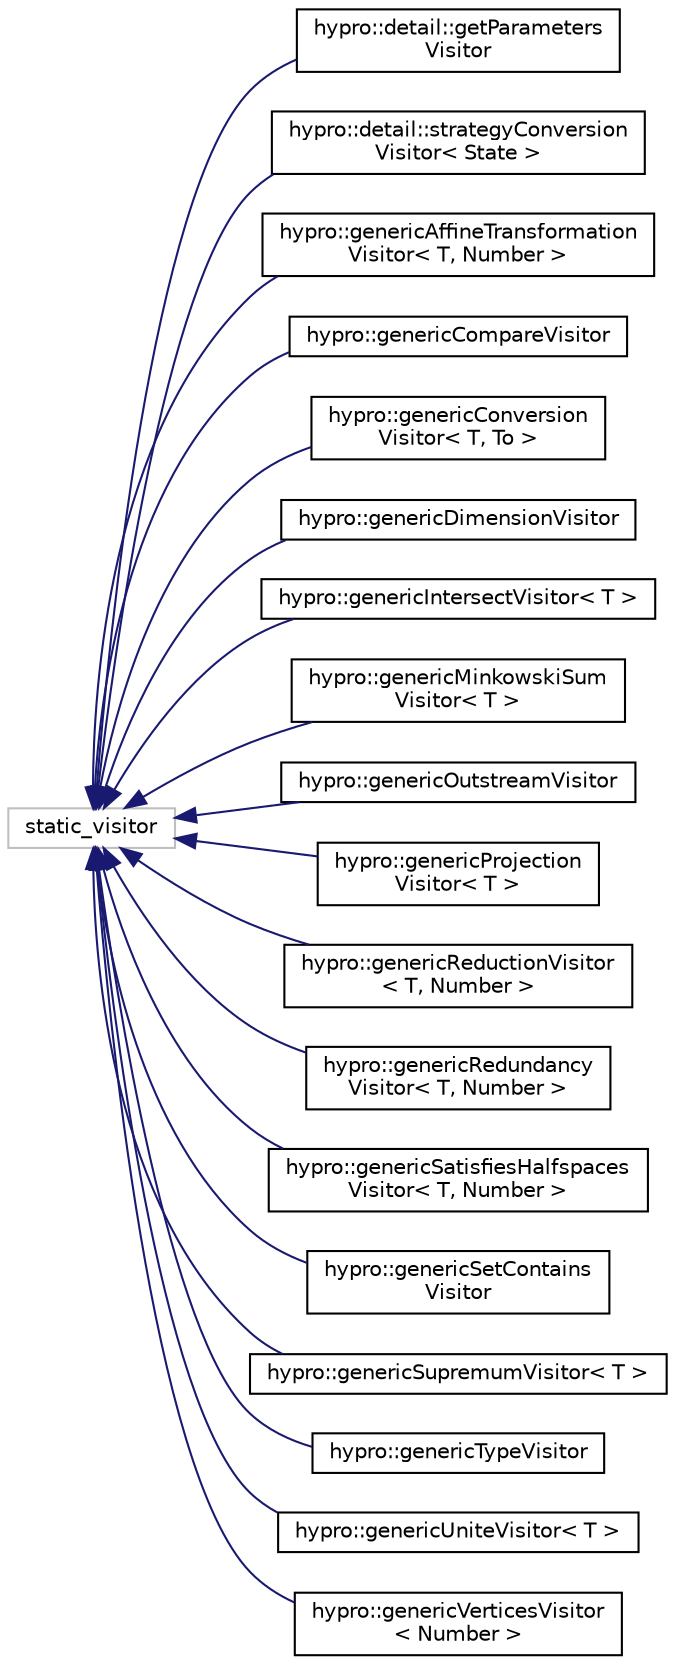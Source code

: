 digraph "Graphical Class Hierarchy"
{
  edge [fontname="Helvetica",fontsize="10",labelfontname="Helvetica",labelfontsize="10"];
  node [fontname="Helvetica",fontsize="10",shape=record];
  rankdir="LR";
  Node1 [label="static_visitor",height=0.2,width=0.4,color="grey75", fillcolor="white", style="filled"];
  Node1 -> Node2 [dir="back",color="midnightblue",fontsize="10",style="solid",fontname="Helvetica"];
  Node2 [label="hypro::detail::getParameters\lVisitor",height=0.2,width=0.4,color="black", fillcolor="white", style="filled",URL="$structhypro_1_1detail_1_1getParametersVisitor.html"];
  Node1 -> Node3 [dir="back",color="midnightblue",fontsize="10",style="solid",fontname="Helvetica"];
  Node3 [label="hypro::detail::strategyConversion\lVisitor\< State \>",height=0.2,width=0.4,color="black", fillcolor="white", style="filled",URL="$structhypro_1_1detail_1_1strategyConversionVisitor.html"];
  Node1 -> Node4 [dir="back",color="midnightblue",fontsize="10",style="solid",fontname="Helvetica"];
  Node4 [label="hypro::genericAffineTransformation\lVisitor\< T, Number \>",height=0.2,width=0.4,color="black", fillcolor="white", style="filled",URL="$classhypro_1_1genericAffineTransformationVisitor.html"];
  Node1 -> Node5 [dir="back",color="midnightblue",fontsize="10",style="solid",fontname="Helvetica"];
  Node5 [label="hypro::genericCompareVisitor",height=0.2,width=0.4,color="black", fillcolor="white", style="filled",URL="$classhypro_1_1genericCompareVisitor.html"];
  Node1 -> Node6 [dir="back",color="midnightblue",fontsize="10",style="solid",fontname="Helvetica"];
  Node6 [label="hypro::genericConversion\lVisitor\< T, To \>",height=0.2,width=0.4,color="black", fillcolor="white", style="filled",URL="$classhypro_1_1genericConversionVisitor.html"];
  Node1 -> Node7 [dir="back",color="midnightblue",fontsize="10",style="solid",fontname="Helvetica"];
  Node7 [label="hypro::genericDimensionVisitor",height=0.2,width=0.4,color="black", fillcolor="white", style="filled",URL="$classhypro_1_1genericDimensionVisitor.html"];
  Node1 -> Node8 [dir="back",color="midnightblue",fontsize="10",style="solid",fontname="Helvetica"];
  Node8 [label="hypro::genericIntersectVisitor\< T \>",height=0.2,width=0.4,color="black", fillcolor="white", style="filled",URL="$classhypro_1_1genericIntersectVisitor.html"];
  Node1 -> Node9 [dir="back",color="midnightblue",fontsize="10",style="solid",fontname="Helvetica"];
  Node9 [label="hypro::genericMinkowskiSum\lVisitor\< T \>",height=0.2,width=0.4,color="black", fillcolor="white", style="filled",URL="$classhypro_1_1genericMinkowskiSumVisitor.html"];
  Node1 -> Node10 [dir="back",color="midnightblue",fontsize="10",style="solid",fontname="Helvetica"];
  Node10 [label="hypro::genericOutstreamVisitor",height=0.2,width=0.4,color="black", fillcolor="white", style="filled",URL="$classhypro_1_1genericOutstreamVisitor.html"];
  Node1 -> Node11 [dir="back",color="midnightblue",fontsize="10",style="solid",fontname="Helvetica"];
  Node11 [label="hypro::genericProjection\lVisitor\< T \>",height=0.2,width=0.4,color="black", fillcolor="white", style="filled",URL="$classhypro_1_1genericProjectionVisitor.html"];
  Node1 -> Node12 [dir="back",color="midnightblue",fontsize="10",style="solid",fontname="Helvetica"];
  Node12 [label="hypro::genericReductionVisitor\l\< T, Number \>",height=0.2,width=0.4,color="black", fillcolor="white", style="filled",URL="$classhypro_1_1genericReductionVisitor.html"];
  Node1 -> Node13 [dir="back",color="midnightblue",fontsize="10",style="solid",fontname="Helvetica"];
  Node13 [label="hypro::genericRedundancy\lVisitor\< T, Number \>",height=0.2,width=0.4,color="black", fillcolor="white", style="filled",URL="$classhypro_1_1genericRedundancyVisitor.html"];
  Node1 -> Node14 [dir="back",color="midnightblue",fontsize="10",style="solid",fontname="Helvetica"];
  Node14 [label="hypro::genericSatisfiesHalfspaces\lVisitor\< T, Number \>",height=0.2,width=0.4,color="black", fillcolor="white", style="filled",URL="$classhypro_1_1genericSatisfiesHalfspacesVisitor.html"];
  Node1 -> Node15 [dir="back",color="midnightblue",fontsize="10",style="solid",fontname="Helvetica"];
  Node15 [label="hypro::genericSetContains\lVisitor",height=0.2,width=0.4,color="black", fillcolor="white", style="filled",URL="$classhypro_1_1genericSetContainsVisitor.html"];
  Node1 -> Node16 [dir="back",color="midnightblue",fontsize="10",style="solid",fontname="Helvetica"];
  Node16 [label="hypro::genericSupremumVisitor\< T \>",height=0.2,width=0.4,color="black", fillcolor="white", style="filled",URL="$classhypro_1_1genericSupremumVisitor.html"];
  Node1 -> Node17 [dir="back",color="midnightblue",fontsize="10",style="solid",fontname="Helvetica"];
  Node17 [label="hypro::genericTypeVisitor",height=0.2,width=0.4,color="black", fillcolor="white", style="filled",URL="$classhypro_1_1genericTypeVisitor.html"];
  Node1 -> Node18 [dir="back",color="midnightblue",fontsize="10",style="solid",fontname="Helvetica"];
  Node18 [label="hypro::genericUniteVisitor\< T \>",height=0.2,width=0.4,color="black", fillcolor="white", style="filled",URL="$classhypro_1_1genericUniteVisitor.html"];
  Node1 -> Node19 [dir="back",color="midnightblue",fontsize="10",style="solid",fontname="Helvetica"];
  Node19 [label="hypro::genericVerticesVisitor\l\< Number \>",height=0.2,width=0.4,color="black", fillcolor="white", style="filled",URL="$classhypro_1_1genericVerticesVisitor.html"];
}
